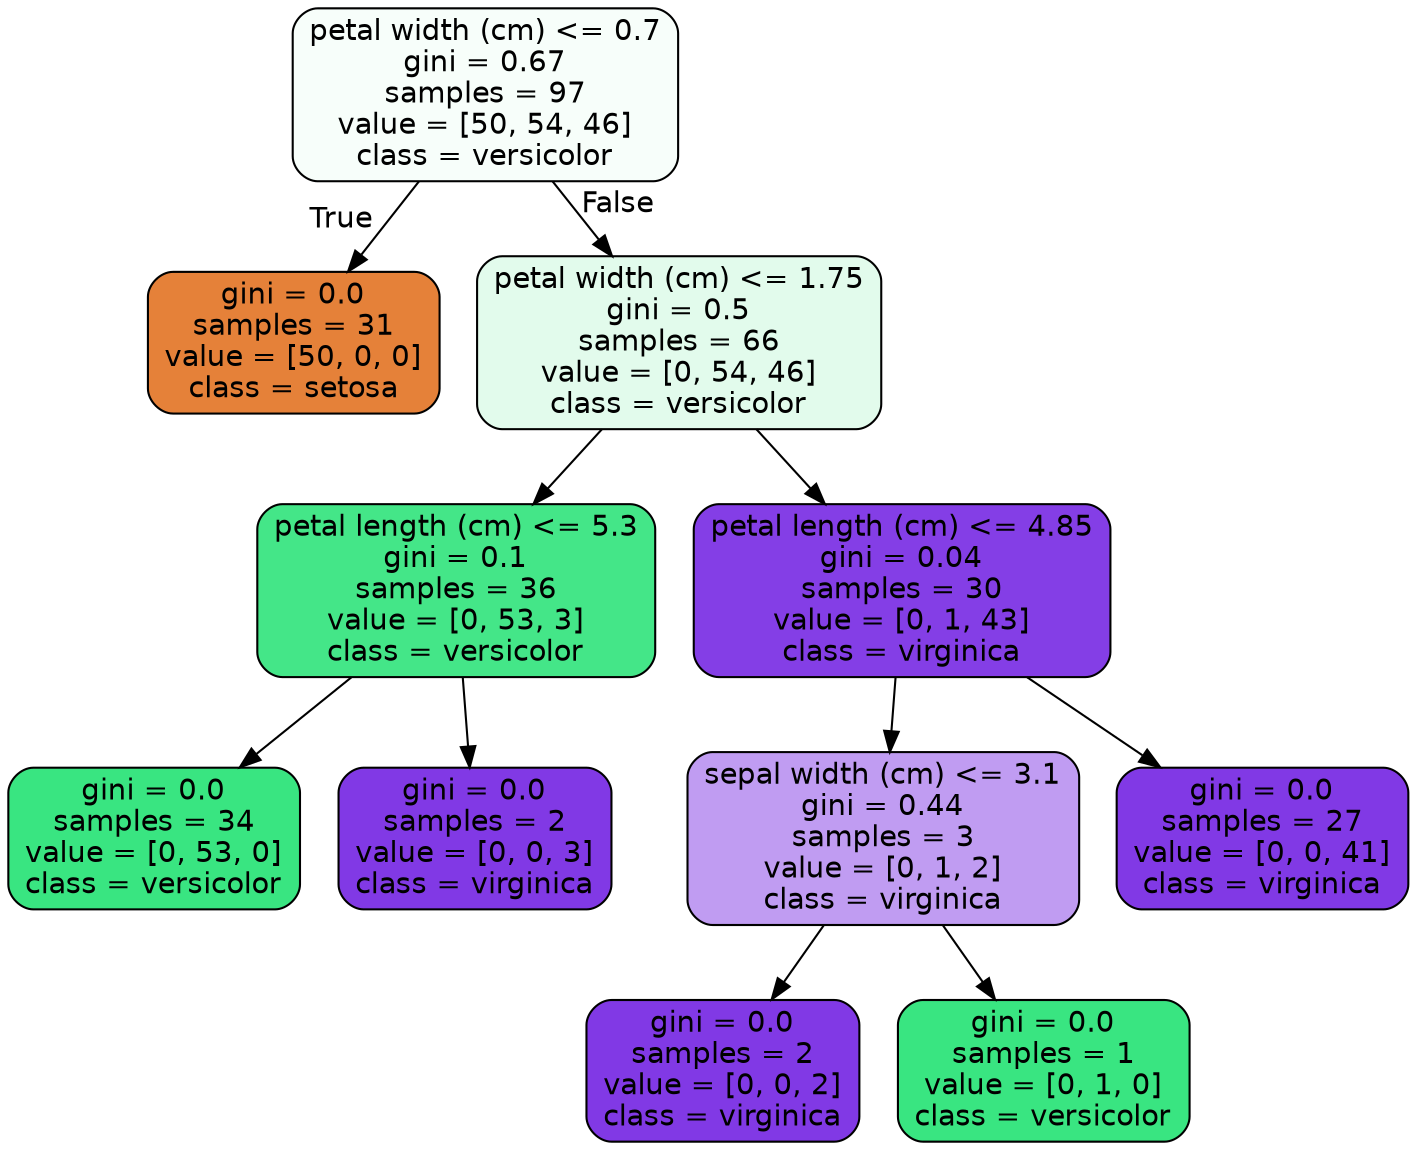 digraph Tree {
node [shape=box, style="filled, rounded", color="black", fontname="helvetica"] ;
edge [fontname="helvetica"] ;
0 [label="petal width (cm) <= 0.7\ngini = 0.67\nsamples = 97\nvalue = [50, 54, 46]\nclass = versicolor", fillcolor="#f7fefa"] ;
1 [label="gini = 0.0\nsamples = 31\nvalue = [50, 0, 0]\nclass = setosa", fillcolor="#e58139"] ;
0 -> 1 [labeldistance=2.5, labelangle=45, headlabel="True"] ;
2 [label="petal width (cm) <= 1.75\ngini = 0.5\nsamples = 66\nvalue = [0, 54, 46]\nclass = versicolor", fillcolor="#e2fbec"] ;
0 -> 2 [labeldistance=2.5, labelangle=-45, headlabel="False"] ;
3 [label="petal length (cm) <= 5.3\ngini = 0.1\nsamples = 36\nvalue = [0, 53, 3]\nclass = versicolor", fillcolor="#44e688"] ;
2 -> 3 ;
4 [label="gini = 0.0\nsamples = 34\nvalue = [0, 53, 0]\nclass = versicolor", fillcolor="#39e581"] ;
3 -> 4 ;
5 [label="gini = 0.0\nsamples = 2\nvalue = [0, 0, 3]\nclass = virginica", fillcolor="#8139e5"] ;
3 -> 5 ;
6 [label="petal length (cm) <= 4.85\ngini = 0.04\nsamples = 30\nvalue = [0, 1, 43]\nclass = virginica", fillcolor="#843ee6"] ;
2 -> 6 ;
7 [label="sepal width (cm) <= 3.1\ngini = 0.44\nsamples = 3\nvalue = [0, 1, 2]\nclass = virginica", fillcolor="#c09cf2"] ;
6 -> 7 ;
8 [label="gini = 0.0\nsamples = 2\nvalue = [0, 0, 2]\nclass = virginica", fillcolor="#8139e5"] ;
7 -> 8 ;
9 [label="gini = 0.0\nsamples = 1\nvalue = [0, 1, 0]\nclass = versicolor", fillcolor="#39e581"] ;
7 -> 9 ;
10 [label="gini = 0.0\nsamples = 27\nvalue = [0, 0, 41]\nclass = virginica", fillcolor="#8139e5"] ;
6 -> 10 ;
}